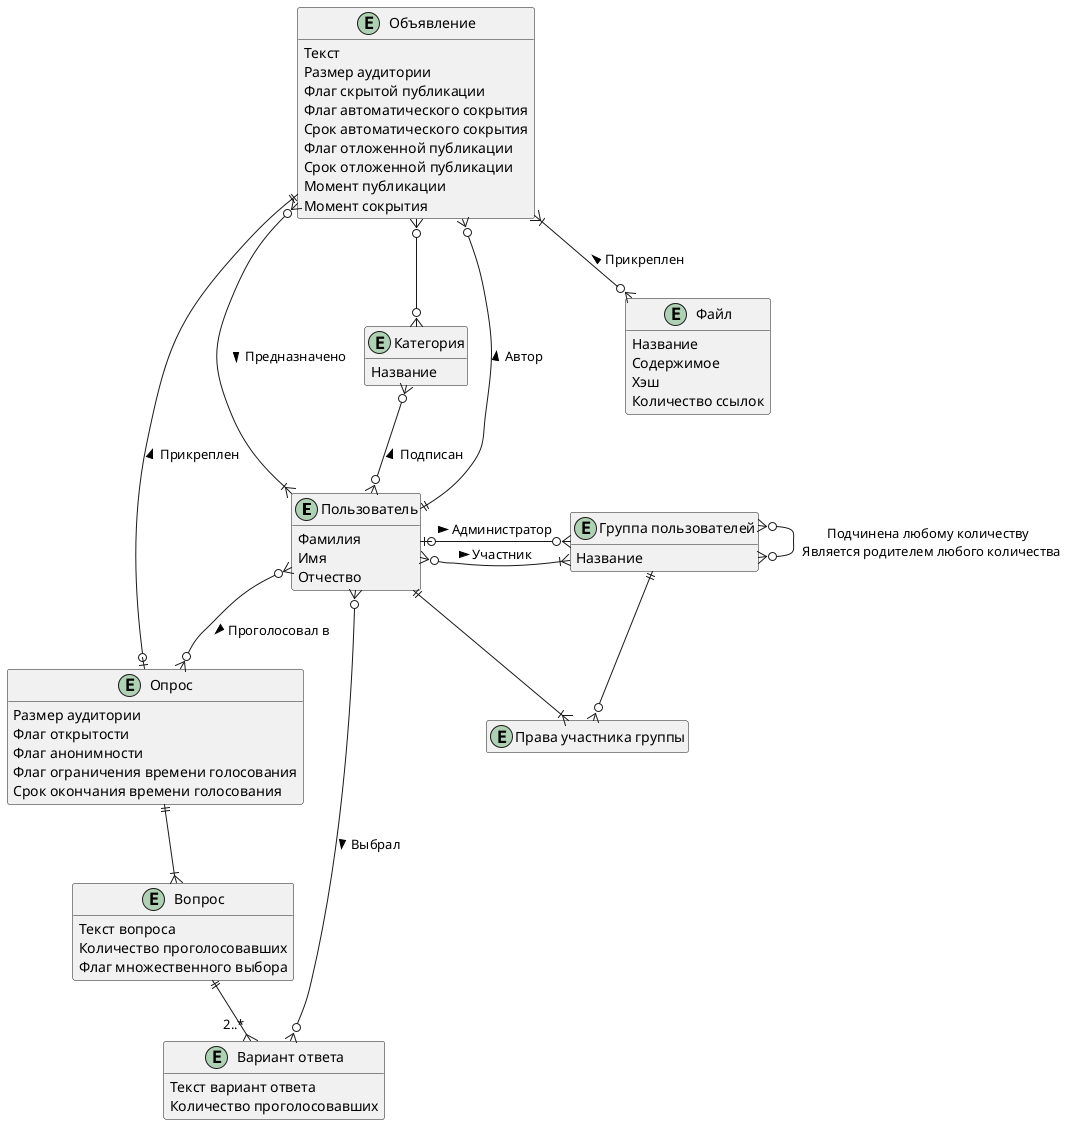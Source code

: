 ﻿@startuml
'https://plantuml.com/class-diagram

hide methods

entity "Пользователь" as user {
    Фамилия
    Имя
    Отчество
}

entity "Объявление" as announcement { 
    Текст
    Размер аудитории
    Флаг скрытой публикации
    Флаг автоматического сокрытия
    Срок автоматического сокрытия
    Флаг отложенной публикации
    Срок отложенной публикации
    Момент публикации
    Момент сокрытия
}
announcement }o--|| user : < Автор
announcement }o--|{ user : > Предназначено

entity "Категория" as category {
    Название
}
announcement }o--o{ category
user }o-up-o{ category : > Подписан

entity "Файл" as attachedFile { 
    Название
    Содержимое
    Хэш
    Количество ссылок
}
announcement }|--o{ attachedFile : < Прикреплен

entity "Опрос" as survey {
    Размер аудитории
    Флаг открытости
    Флаг анонимности
    Флаг ограничения времени голосования
    Срок окончания времени голосования
}
announcement ||--o| survey : < Прикреплен
user }o--o{ survey : > Проголосовал в

entity "Вопрос" as question {
    Текст вопроса
    Количество проголосовавших
    Флаг множественного выбора
}
survey ||--|{ question

entity "Вариант ответа" as answer {
    Текст вариант ответа
    Количество проголосовавших
}
question ||--{ "2..*" answer
user }o--o{ answer : > Выбрал

entity "Группа пользователей" as userGroup { 
    Название
}
user }o--|{ userGroup : > Участник
user |o-right-o{ userGroup : > Администратор
userGroup }o--o{ userGroup : Подчинена любому количеству \n Является родителем любого количества

entity "Права участника группы" as memberRights {}
hide memberRights members
user ||--|{ memberRights
userGroup ||--o{ memberRights



@enduml
